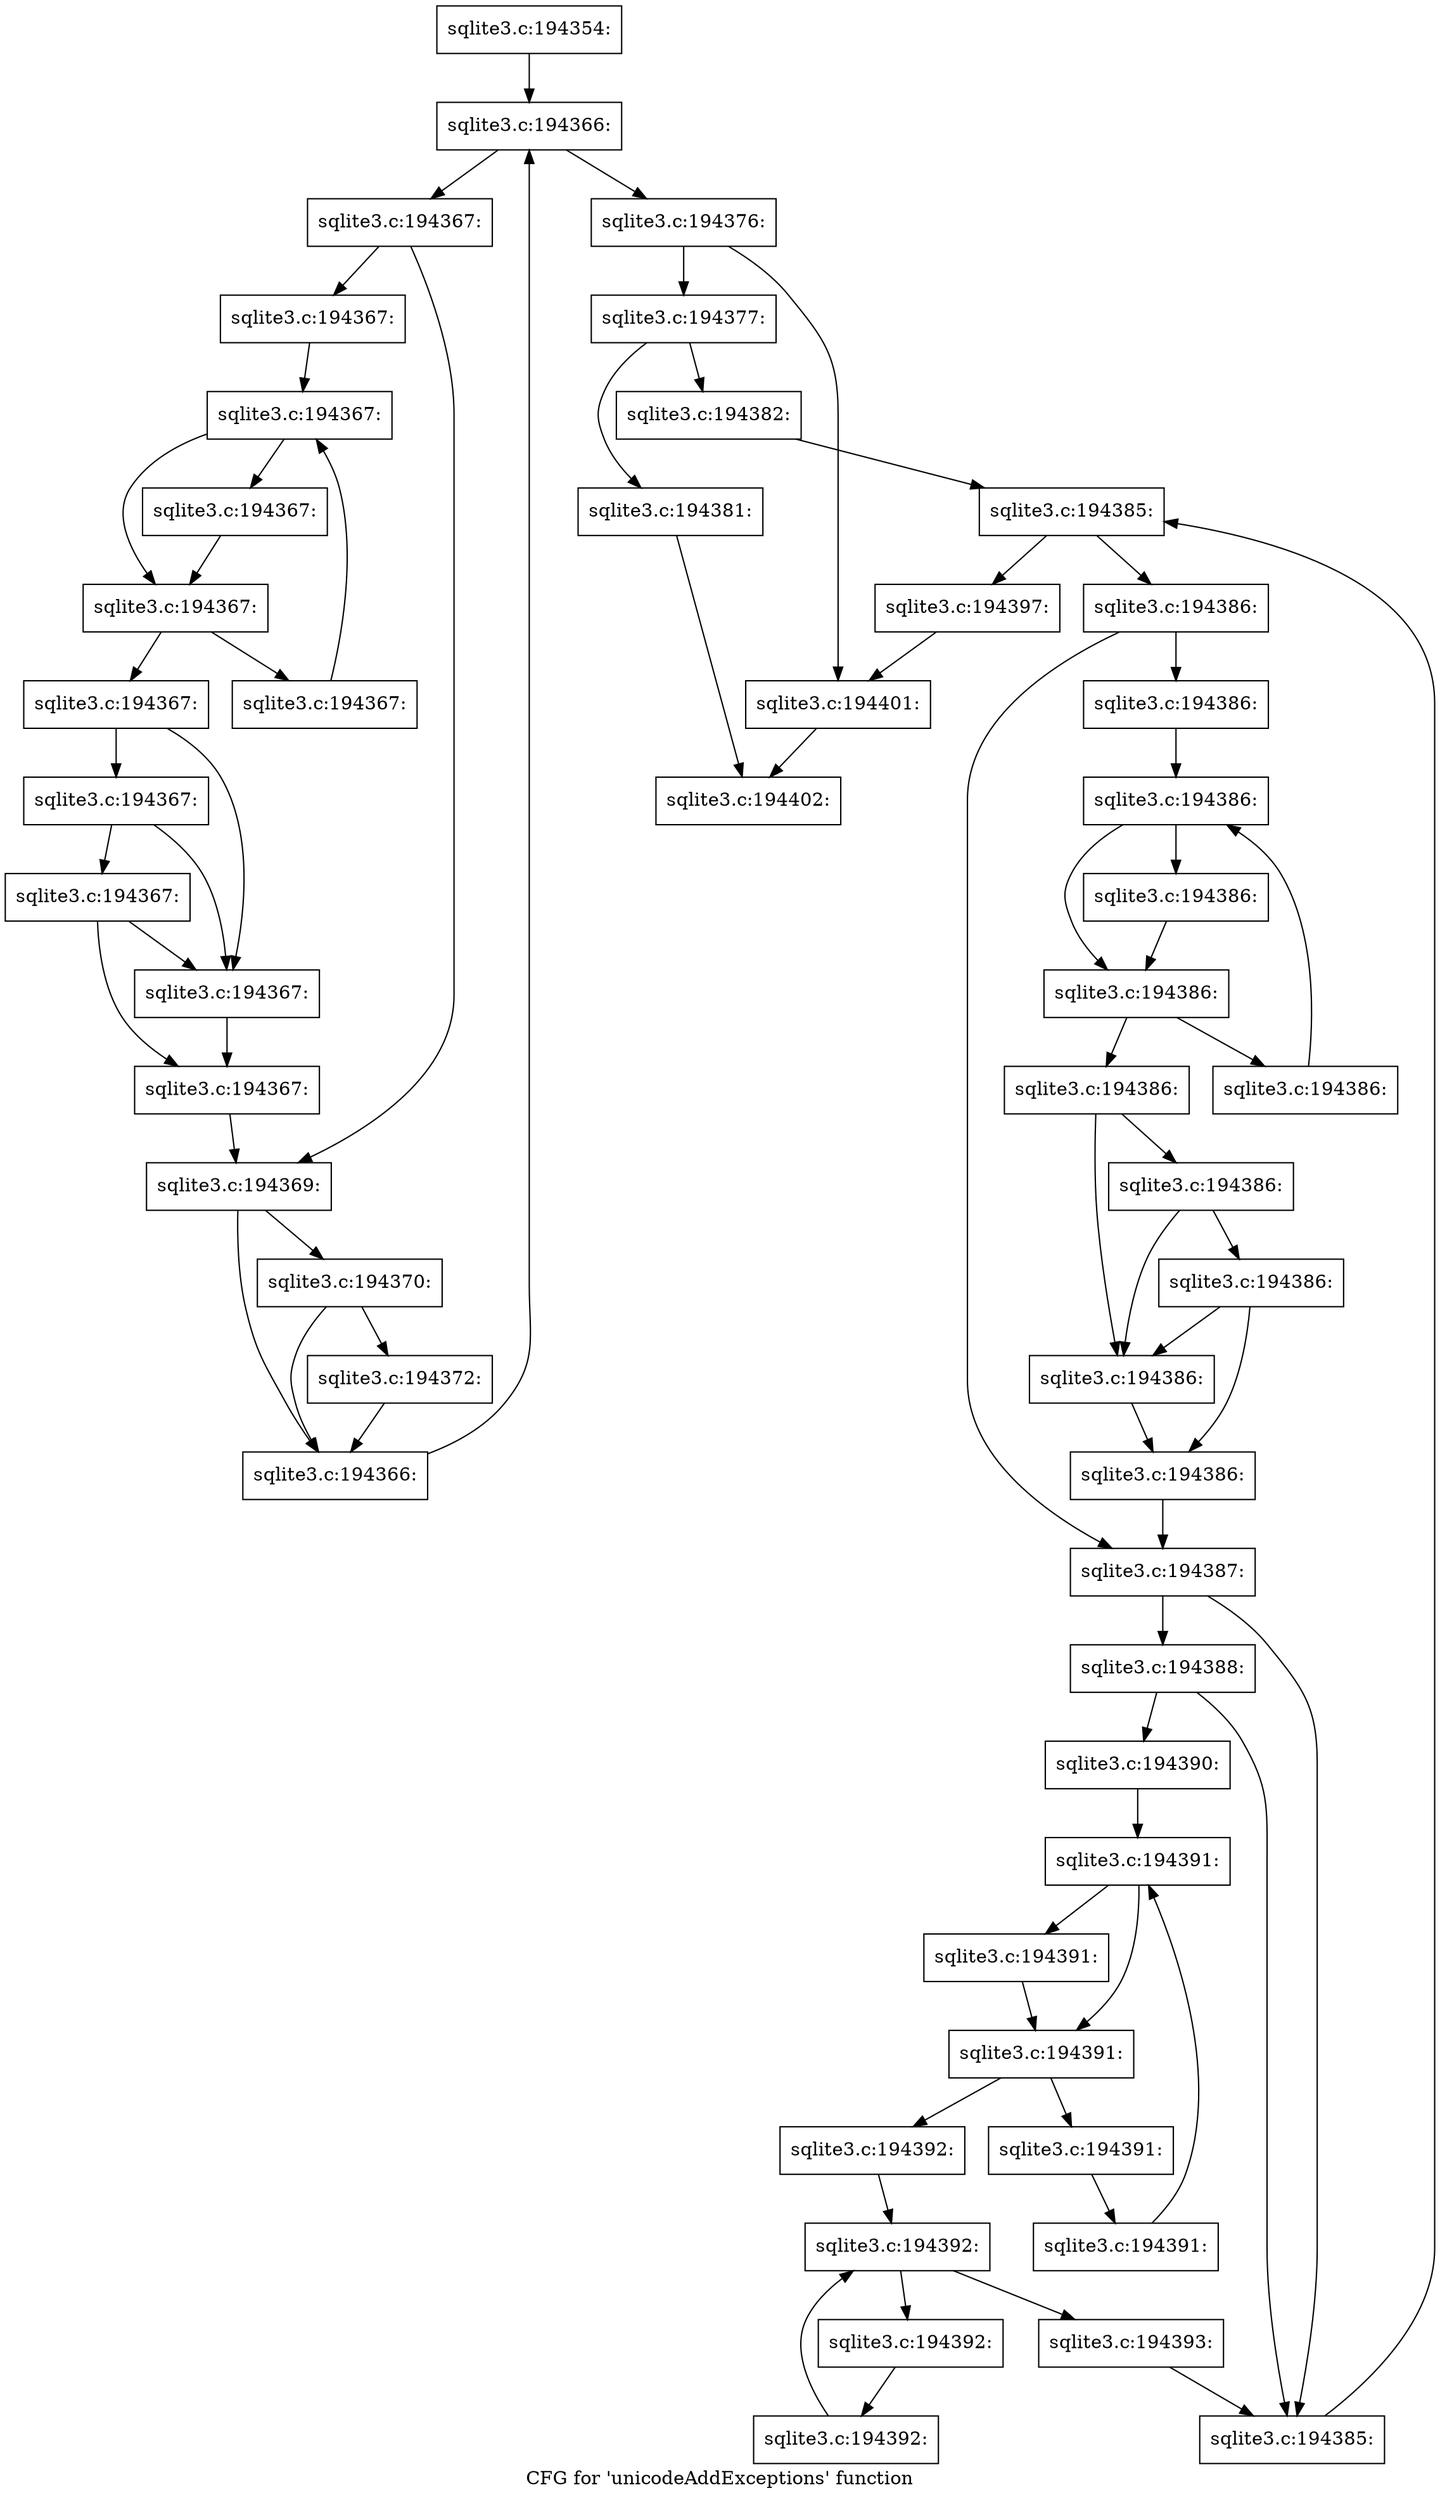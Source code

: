 digraph "CFG for 'unicodeAddExceptions' function" {
	label="CFG for 'unicodeAddExceptions' function";

	Node0x55c0faa4d630 [shape=record,label="{sqlite3.c:194354:}"];
	Node0x55c0faa4d630 -> Node0x55c0faa5aea0;
	Node0x55c0faa5aea0 [shape=record,label="{sqlite3.c:194366:}"];
	Node0x55c0faa5aea0 -> Node0x55c0faa5b2c0;
	Node0x55c0faa5aea0 -> Node0x55c0faa5b000;
	Node0x55c0faa5b2c0 [shape=record,label="{sqlite3.c:194367:}"];
	Node0x55c0faa5b2c0 -> Node0x55c0faa5b740;
	Node0x55c0faa5b2c0 -> Node0x55c0faa5b790;
	Node0x55c0faa5b740 [shape=record,label="{sqlite3.c:194367:}"];
	Node0x55c0faa5b740 -> Node0x55c0faa5bdd0;
	Node0x55c0faa5bdd0 [shape=record,label="{sqlite3.c:194367:}"];
	Node0x55c0faa5bdd0 -> Node0x55c0faa5bfa0;
	Node0x55c0faa5bdd0 -> Node0x55c0faa5bf50;
	Node0x55c0faa5bfa0 [shape=record,label="{sqlite3.c:194367:}"];
	Node0x55c0faa5bfa0 -> Node0x55c0faa5bf50;
	Node0x55c0faa5bf50 [shape=record,label="{sqlite3.c:194367:}"];
	Node0x55c0faa5bf50 -> Node0x55c0faa5c640;
	Node0x55c0faa5bf50 -> Node0x55c0faa5bf00;
	Node0x55c0faa5c640 [shape=record,label="{sqlite3.c:194367:}"];
	Node0x55c0faa5c640 -> Node0x55c0faa5bdd0;
	Node0x55c0faa5bf00 [shape=record,label="{sqlite3.c:194367:}"];
	Node0x55c0faa5bf00 -> Node0x55c0faa5cde0;
	Node0x55c0faa5bf00 -> Node0x55c0faa5cf00;
	Node0x55c0faa5cf00 [shape=record,label="{sqlite3.c:194367:}"];
	Node0x55c0faa5cf00 -> Node0x55c0faa5cde0;
	Node0x55c0faa5cf00 -> Node0x55c0faa5ce80;
	Node0x55c0faa5ce80 [shape=record,label="{sqlite3.c:194367:}"];
	Node0x55c0faa5ce80 -> Node0x55c0faa5cde0;
	Node0x55c0faa5ce80 -> Node0x55c0faa5ce30;
	Node0x55c0faa5cde0 [shape=record,label="{sqlite3.c:194367:}"];
	Node0x55c0faa5cde0 -> Node0x55c0faa5ce30;
	Node0x55c0faa5ce30 [shape=record,label="{sqlite3.c:194367:}"];
	Node0x55c0faa5ce30 -> Node0x55c0faa5b790;
	Node0x55c0faa5b790 [shape=record,label="{sqlite3.c:194369:}"];
	Node0x55c0faa5b790 -> Node0x55c0faa5d860;
	Node0x55c0faa5b790 -> Node0x55c0faa5d810;
	Node0x55c0faa5d860 [shape=record,label="{sqlite3.c:194370:}"];
	Node0x55c0faa5d860 -> Node0x55c0faa5d7c0;
	Node0x55c0faa5d860 -> Node0x55c0faa5d810;
	Node0x55c0faa5d7c0 [shape=record,label="{sqlite3.c:194372:}"];
	Node0x55c0faa5d7c0 -> Node0x55c0faa5d810;
	Node0x55c0faa5d810 [shape=record,label="{sqlite3.c:194366:}"];
	Node0x55c0faa5d810 -> Node0x55c0faa5aea0;
	Node0x55c0faa5b000 [shape=record,label="{sqlite3.c:194376:}"];
	Node0x55c0faa5b000 -> Node0x55c0f6dde5e0;
	Node0x55c0faa5b000 -> Node0x55c0f528c8e0;
	Node0x55c0f6dde5e0 [shape=record,label="{sqlite3.c:194377:}"];
	Node0x55c0f6dde5e0 -> Node0x55c0faa5f890;
	Node0x55c0f6dde5e0 -> Node0x55c0faa5f8e0;
	Node0x55c0faa5f890 [shape=record,label="{sqlite3.c:194381:}"];
	Node0x55c0faa5f890 -> Node0x55c0faa4d7b0;
	Node0x55c0faa5f8e0 [shape=record,label="{sqlite3.c:194382:}"];
	Node0x55c0faa5f8e0 -> Node0x55c0faa601e0;
	Node0x55c0faa601e0 [shape=record,label="{sqlite3.c:194385:}"];
	Node0x55c0faa601e0 -> Node0x55c0faa60600;
	Node0x55c0faa601e0 -> Node0x55c0faa60340;
	Node0x55c0faa60600 [shape=record,label="{sqlite3.c:194386:}"];
	Node0x55c0faa60600 -> Node0x55c0faa60a80;
	Node0x55c0faa60600 -> Node0x55c0faa60ad0;
	Node0x55c0faa60a80 [shape=record,label="{sqlite3.c:194386:}"];
	Node0x55c0faa60a80 -> Node0x55c0faa61110;
	Node0x55c0faa61110 [shape=record,label="{sqlite3.c:194386:}"];
	Node0x55c0faa61110 -> Node0x55c0faa612e0;
	Node0x55c0faa61110 -> Node0x55c0faa61290;
	Node0x55c0faa612e0 [shape=record,label="{sqlite3.c:194386:}"];
	Node0x55c0faa612e0 -> Node0x55c0faa61290;
	Node0x55c0faa61290 [shape=record,label="{sqlite3.c:194386:}"];
	Node0x55c0faa61290 -> Node0x55c0faa61980;
	Node0x55c0faa61290 -> Node0x55c0faa61240;
	Node0x55c0faa61980 [shape=record,label="{sqlite3.c:194386:}"];
	Node0x55c0faa61980 -> Node0x55c0faa61110;
	Node0x55c0faa61240 [shape=record,label="{sqlite3.c:194386:}"];
	Node0x55c0faa61240 -> Node0x55c0faa620a0;
	Node0x55c0faa61240 -> Node0x55c0faa621c0;
	Node0x55c0faa621c0 [shape=record,label="{sqlite3.c:194386:}"];
	Node0x55c0faa621c0 -> Node0x55c0faa620a0;
	Node0x55c0faa621c0 -> Node0x55c0faa62140;
	Node0x55c0faa62140 [shape=record,label="{sqlite3.c:194386:}"];
	Node0x55c0faa62140 -> Node0x55c0faa620a0;
	Node0x55c0faa62140 -> Node0x55c0faa620f0;
	Node0x55c0faa620a0 [shape=record,label="{sqlite3.c:194386:}"];
	Node0x55c0faa620a0 -> Node0x55c0faa620f0;
	Node0x55c0faa620f0 [shape=record,label="{sqlite3.c:194386:}"];
	Node0x55c0faa620f0 -> Node0x55c0faa60ad0;
	Node0x55c0faa60ad0 [shape=record,label="{sqlite3.c:194387:}"];
	Node0x55c0faa60ad0 -> Node0x55c0faa62af0;
	Node0x55c0faa60ad0 -> Node0x55c0faa62aa0;
	Node0x55c0faa62af0 [shape=record,label="{sqlite3.c:194388:}"];
	Node0x55c0faa62af0 -> Node0x55c0faa62a50;
	Node0x55c0faa62af0 -> Node0x55c0faa62aa0;
	Node0x55c0faa62a50 [shape=record,label="{sqlite3.c:194390:}"];
	Node0x55c0faa62a50 -> Node0x55c0faa63a60;
	Node0x55c0faa63a60 [shape=record,label="{sqlite3.c:194391:}"];
	Node0x55c0faa63a60 -> Node0x55c0faa63d50;
	Node0x55c0faa63a60 -> Node0x55c0faa63d00;
	Node0x55c0faa63d50 [shape=record,label="{sqlite3.c:194391:}"];
	Node0x55c0faa63d50 -> Node0x55c0faa63d00;
	Node0x55c0faa63d00 [shape=record,label="{sqlite3.c:194391:}"];
	Node0x55c0faa63d00 -> Node0x55c0faa63c80;
	Node0x55c0faa63d00 -> Node0x55c0faa638b0;
	Node0x55c0faa63c80 [shape=record,label="{sqlite3.c:194391:}"];
	Node0x55c0faa63c80 -> Node0x55c0faa63bf0;
	Node0x55c0faa63bf0 [shape=record,label="{sqlite3.c:194391:}"];
	Node0x55c0faa63bf0 -> Node0x55c0faa63a60;
	Node0x55c0faa638b0 [shape=record,label="{sqlite3.c:194392:}"];
	Node0x55c0faa638b0 -> Node0x55c0faa64bf0;
	Node0x55c0faa64bf0 [shape=record,label="{sqlite3.c:194392:}"];
	Node0x55c0faa64bf0 -> Node0x55c0faa64e10;
	Node0x55c0faa64bf0 -> Node0x55c0faa64a40;
	Node0x55c0faa64e10 [shape=record,label="{sqlite3.c:194392:}"];
	Node0x55c0faa64e10 -> Node0x55c0faa64d80;
	Node0x55c0faa64d80 [shape=record,label="{sqlite3.c:194392:}"];
	Node0x55c0faa64d80 -> Node0x55c0faa64bf0;
	Node0x55c0faa64a40 [shape=record,label="{sqlite3.c:194393:}"];
	Node0x55c0faa64a40 -> Node0x55c0faa62aa0;
	Node0x55c0faa62aa0 [shape=record,label="{sqlite3.c:194385:}"];
	Node0x55c0faa62aa0 -> Node0x55c0faa601e0;
	Node0x55c0faa60340 [shape=record,label="{sqlite3.c:194397:}"];
	Node0x55c0faa60340 -> Node0x55c0f528c8e0;
	Node0x55c0f528c8e0 [shape=record,label="{sqlite3.c:194401:}"];
	Node0x55c0f528c8e0 -> Node0x55c0faa4d7b0;
	Node0x55c0faa4d7b0 [shape=record,label="{sqlite3.c:194402:}"];
}
